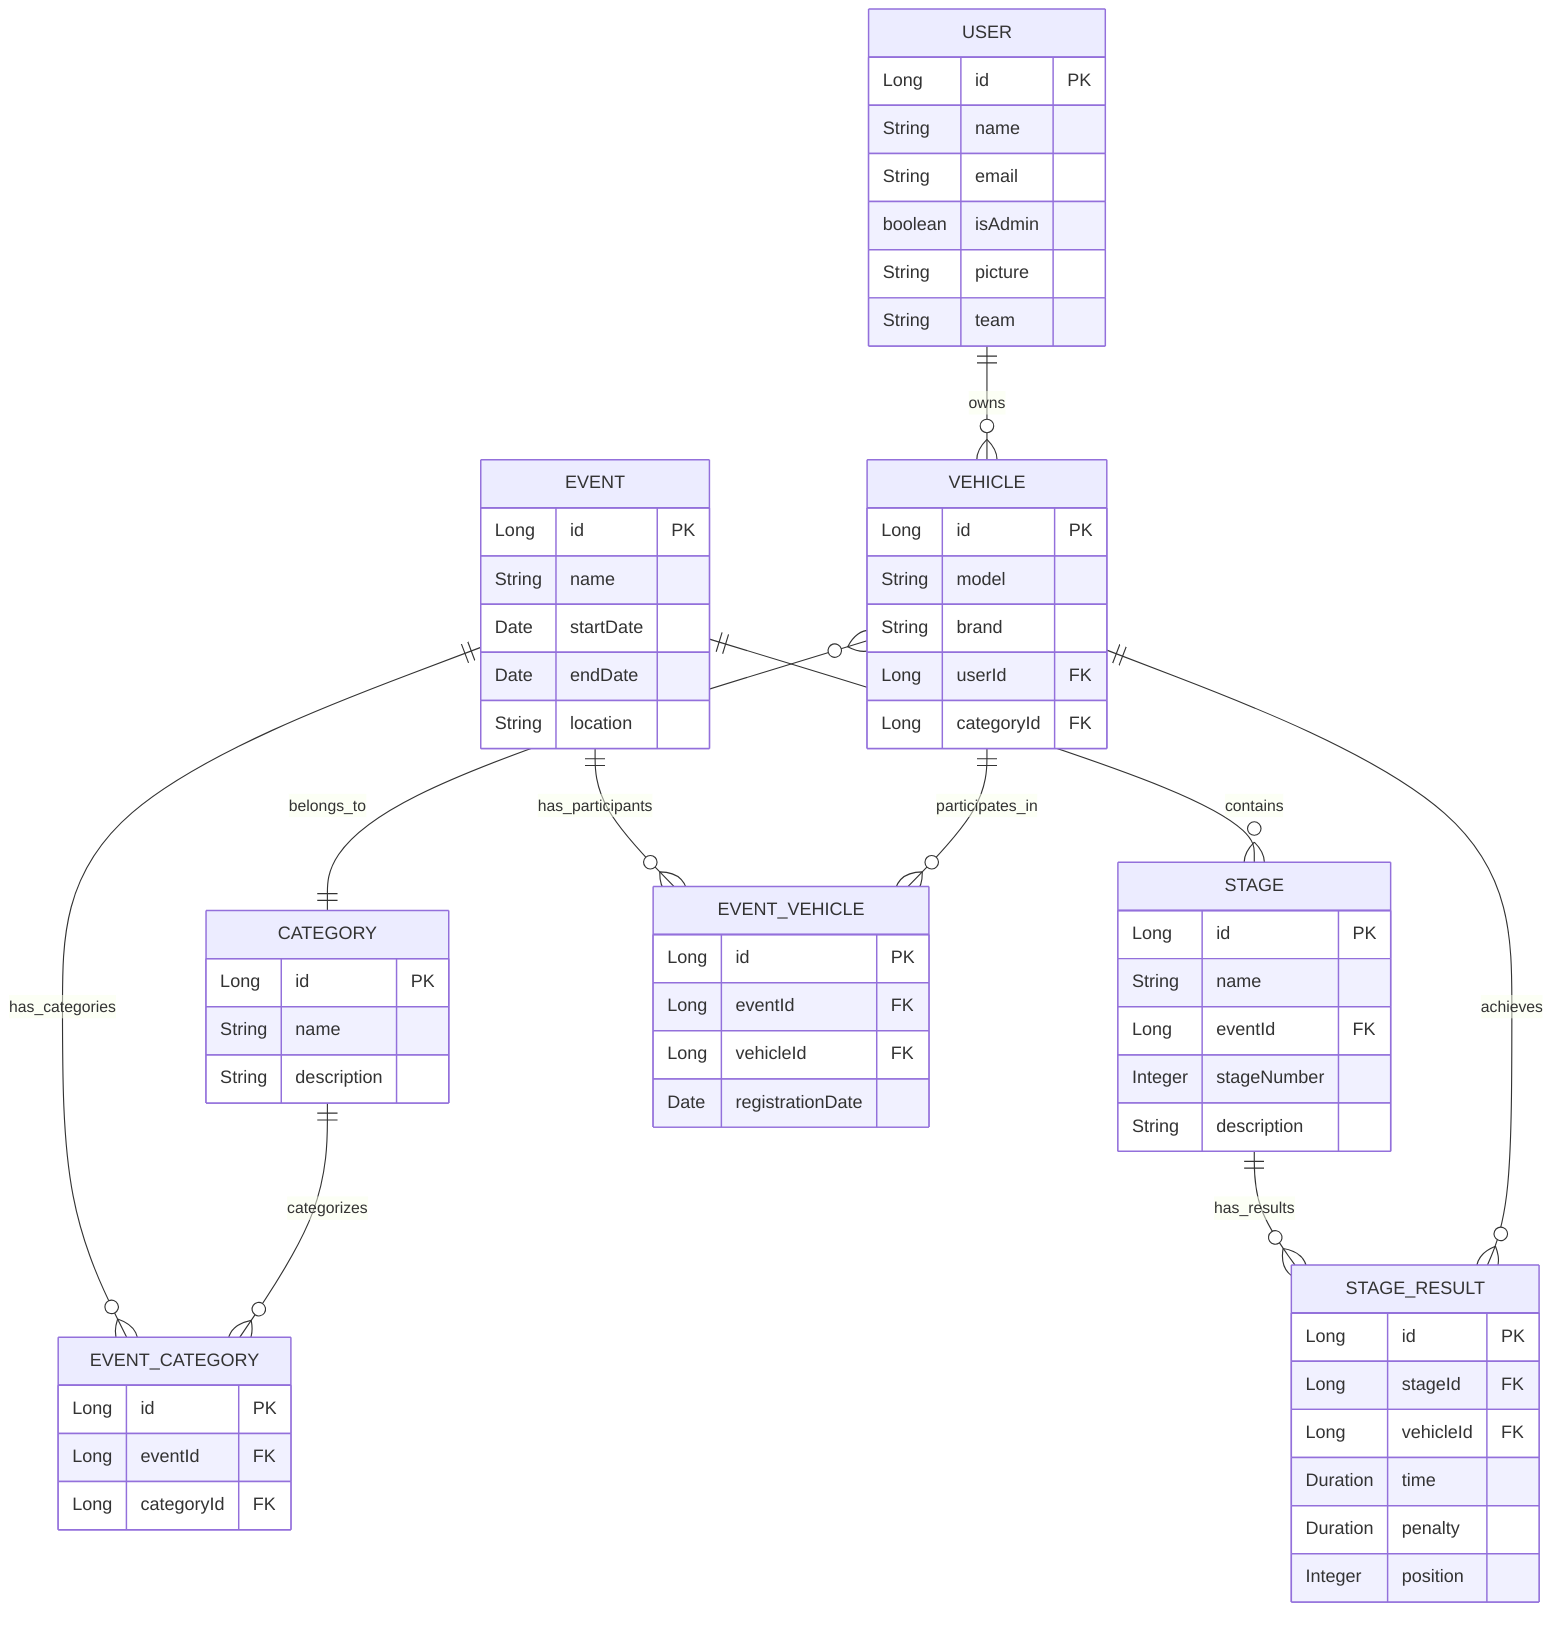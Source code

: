 erDiagram
    USER {
        Long id PK
        String name
        String email
        boolean isAdmin
        String picture
        String team
    }
    
    VEHICLE {
        Long id PK
        String model
        String brand
        Long userId FK
        Long categoryId FK
    }
    
    EVENT {
        Long id PK
        String name
        Date startDate
        Date endDate
        String location
    }
    
    STAGE {
        Long id PK
        String name
        Long eventId FK
        Integer stageNumber
        String description
    }
    
    CATEGORY {
        Long id PK
        String name
        String description
    }
    
    EVENT_VEHICLE {
        Long id PK
        Long eventId FK
        Long vehicleId FK
        Date registrationDate
    }
    
    EVENT_CATEGORY {
        Long id PK
        Long eventId FK
        Long categoryId FK
    }
    
    STAGE_RESULT {
        Long id PK
        Long stageId FK
        Long vehicleId FK
        Duration time
        Duration penalty
        Integer position
    }
    
    USER ||--o{ VEHICLE : owns
    VEHICLE }o--|| CATEGORY : belongs_to
    EVENT ||--o{ STAGE : contains
    EVENT ||--o{ EVENT_VEHICLE : has_participants
    EVENT ||--o{ EVENT_CATEGORY : has_categories
    VEHICLE ||--o{ EVENT_VEHICLE : participates_in
    CATEGORY ||--o{ EVENT_CATEGORY : categorizes
    STAGE ||--o{ STAGE_RESULT : has_results
    VEHICLE ||--o{ STAGE_RESULT : achieves